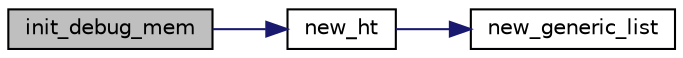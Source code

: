 digraph G
{
  edge [fontname="Helvetica",fontsize="10",labelfontname="Helvetica",labelfontsize="10"];
  node [fontname="Helvetica",fontsize="10",shape=record];
  rankdir=LR;
  Node1 [label="init_debug_mem",height=0.2,width=0.4,color="black", fillcolor="grey75", style="filled" fontcolor="black"];
  Node1 -> Node2 [color="midnightblue",fontsize="10",style="solid",fontname="Helvetica"];
  Node2 [label="new_ht",height=0.2,width=0.4,color="black", fillcolor="white", style="filled",URL="$n__hash_8c.html#a38bc17294312c3a01e33ab14847a2c8b",tooltip="Create a hash table with the given size."];
  Node2 -> Node3 [color="midnightblue",fontsize="10",style="solid",fontname="Helvetica"];
  Node3 [label="new_generic_list",height=0.2,width=0.4,color="black", fillcolor="white", style="filled",URL="$n__list_8c.html#ada615e3b144e97bcff147dfe89f6fef6",tooltip="Initialiaze a generic list container to max_items pointers."];
}
